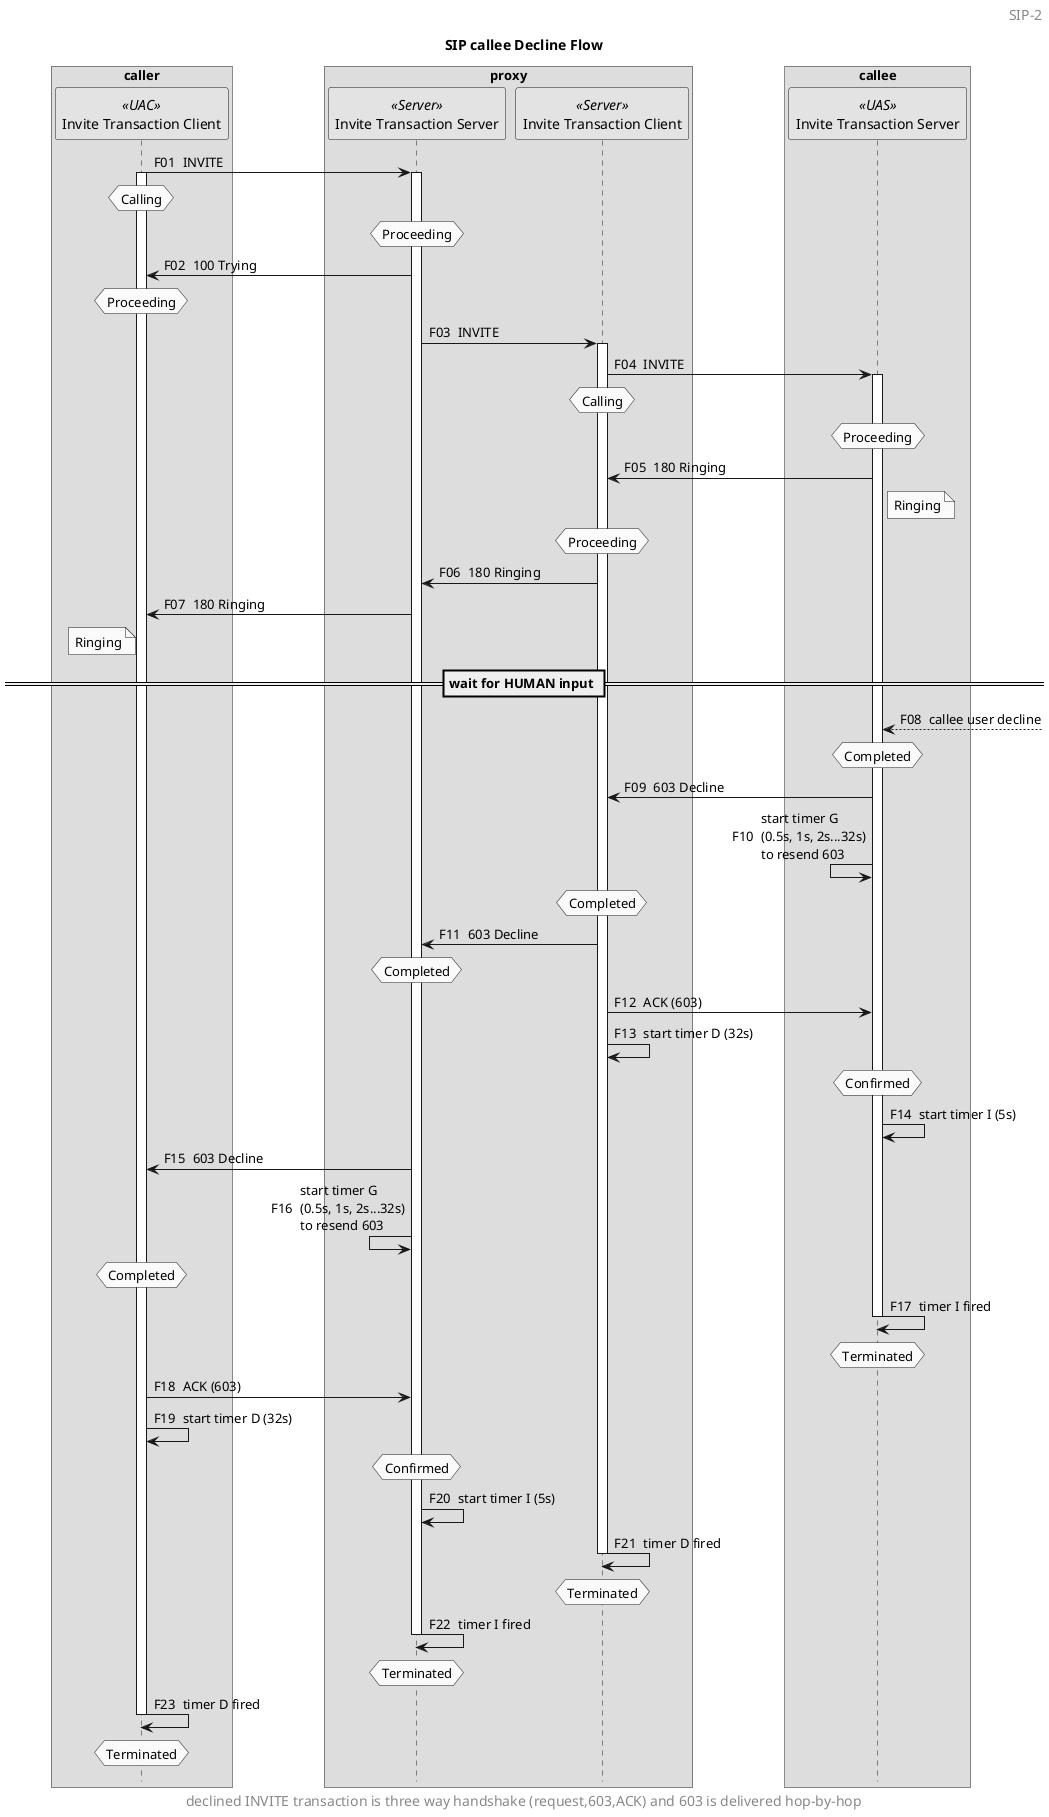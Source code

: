 @startuml
title SIP callee Decline Flow
!pragma teoz true
skinparam monochrome true
autonumber "F00 "
hide footbox
skinparam BoxPadding 40

skinparam headerFontSize 14
'skinparam headerFontColor red
header SIP-2

box "caller"
participant "Invite Transaction Client" as UAC_ITC << UAC >>
end box

box "proxy"
participant "Invite Transaction Server" as Proxy_ITS << Server >>
participant "Invite Transaction Client" as Proxy_ITC << Server >>
end box

box "callee"
participant "Invite Transaction Server" as UAS_ITS << UAS >>
end box

'hnote over UAC_ITC: None
UAC_ITC -> Proxy_ITS: INVITE
activate UAC_ITC
hnote over UAC_ITC: Calling
activate Proxy_ITS
hnote over Proxy_ITS: Proceeding
UAC_ITC <- Proxy_ITS: 100 Trying
hnote over UAC_ITC: Proceeding
'hnote over Proxy_ITC: None
Proxy_ITS -> Proxy_ITC: INVITE
activate Proxy_ITC
Proxy_ITC -> UAS_ITS: INVITE
hnote over Proxy_ITC: Calling
activate UAS_ITS
hnote over UAS_ITS: Proceeding
Proxy_ITC <- UAS_ITS: 180 Ringing
note right of UAS_ITS: Ringing
hnote over Proxy_ITC: Proceeding
Proxy_ITS <- Proxy_ITC: 180 Ringing
UAC_ITC <- Proxy_ITS: 180 Ringing
note left of UAC_ITC: Ringing
== wait for HUMAN input ==

UAS_ITS <--] : callee user decline
hnote over UAS_ITS: Completed
Proxy_ITC <- UAS_ITS: 603 Decline
UAS_ITS <- UAS_ITS: start timer G\n(0.5s, 1s, 2s...32s)\nto resend 603
hnote over Proxy_ITC: Completed
Proxy_ITS <- Proxy_ITC: 603 Decline
hnote over Proxy_ITS: Completed
Proxy_ITC -> UAS_ITS: ACK (603)
Proxy_ITC -> Proxy_ITC: start timer D (32s)
hnote over UAS_ITS: Confirmed
UAS_ITS -> UAS_ITS: start timer I (5s)
UAC_ITC <- Proxy_ITS: 603 Decline
Proxy_ITS <- Proxy_ITS: start timer G\n(0.5s, 1s, 2s...32s)\nto resend 603
hnote over UAC_ITC: Completed
UAS_ITS -> UAS_ITS: timer I fired
hnote over UAS_ITS: Terminated
deactivate UAS_ITS
UAC_ITC -> Proxy_ITS: ACK (603)
UAC_ITC -> UAC_ITC: start timer D (32s)
hnote over Proxy_ITS: Confirmed
Proxy_ITS -> Proxy_ITS: start timer I (5s)
Proxy_ITC -> Proxy_ITC: timer D fired
hnote over Proxy_ITC: Terminated
deactivate Proxy_ITC
Proxy_ITS -> Proxy_ITS: timer I fired
hnote over Proxy_ITS: Terminated
deactivate Proxy_ITS
UAC_ITC -> UAC_ITC: timer D fired
hnote over UAC_ITC: Terminated
deactivate UAC_ITC

skinparam footerFontSize 14
'skinparam footerFontColor red
footer declined INVITE transaction is three way handshake (request,603,ACK) and 603 is delivered hop-by-hop

@enduml